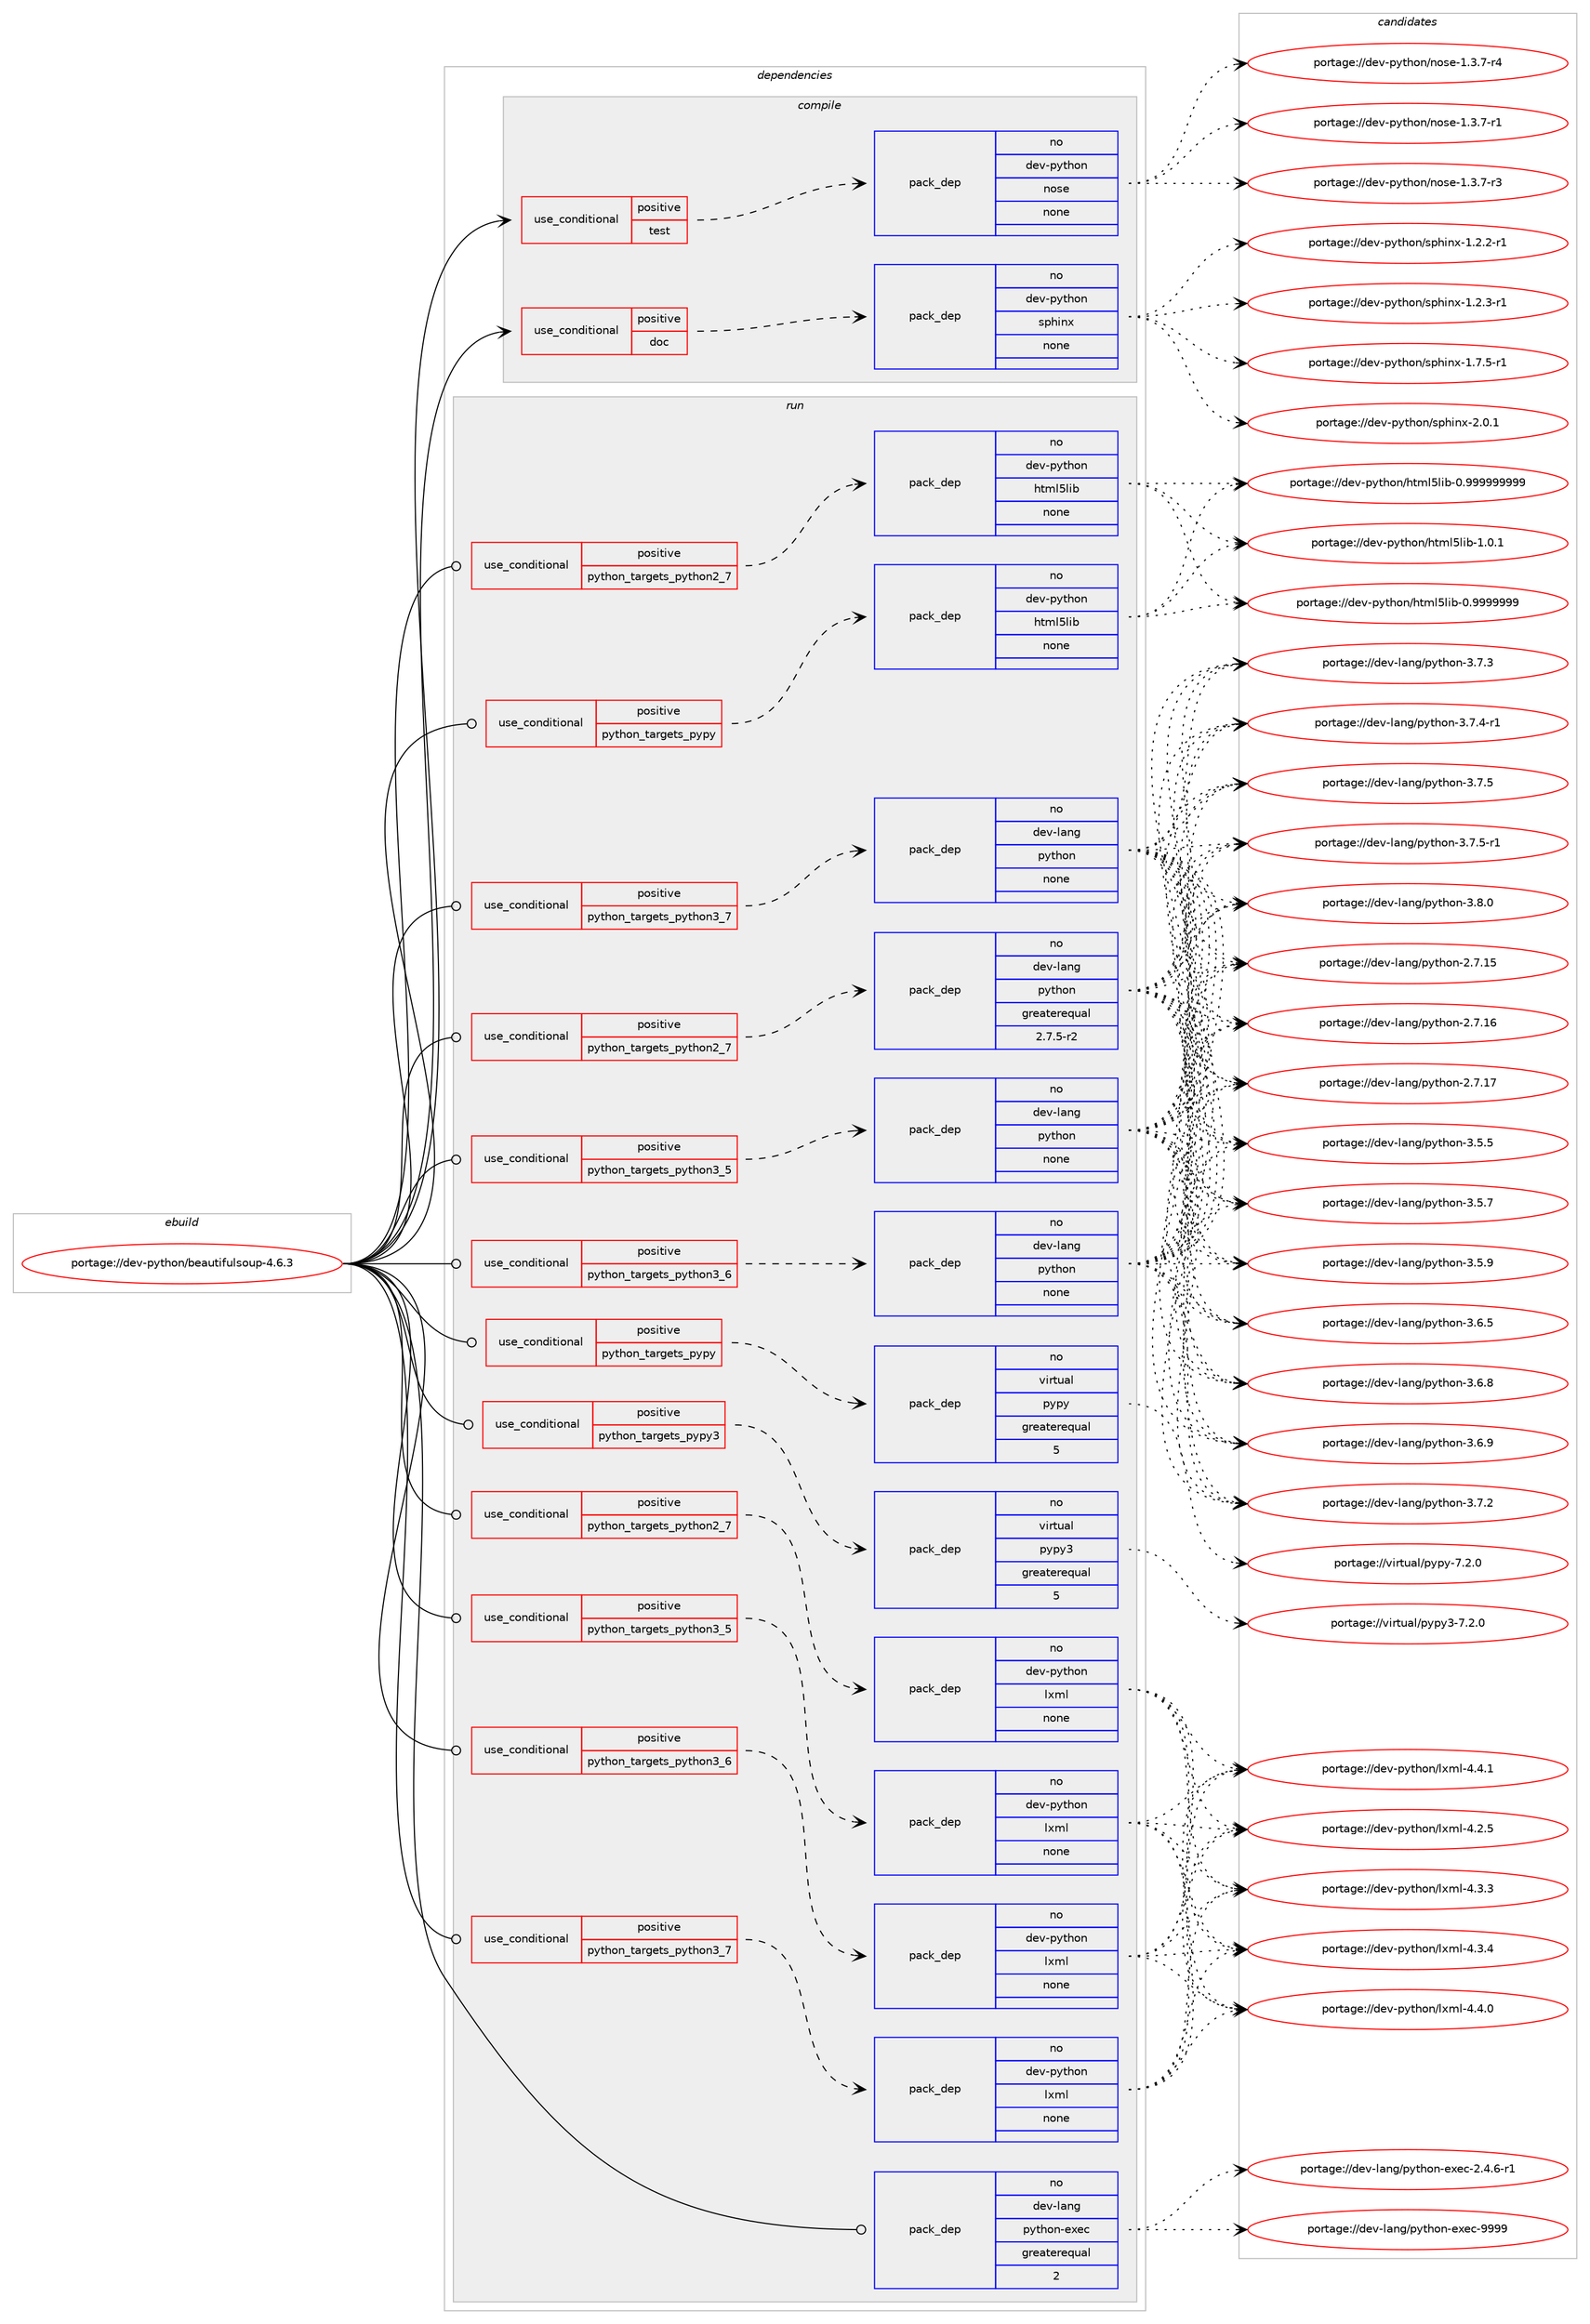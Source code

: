 digraph prolog {

# *************
# Graph options
# *************

newrank=true;
concentrate=true;
compound=true;
graph [rankdir=LR,fontname=Helvetica,fontsize=10,ranksep=1.5];#, ranksep=2.5, nodesep=0.2];
edge  [arrowhead=vee];
node  [fontname=Helvetica,fontsize=10];

# **********
# The ebuild
# **********

subgraph cluster_leftcol {
color=gray;
rank=same;
label=<<i>ebuild</i>>;
id [label="portage://dev-python/beautifulsoup-4.6.3", color=red, width=4, href="../dev-python/beautifulsoup-4.6.3.svg"];
}

# ****************
# The dependencies
# ****************

subgraph cluster_midcol {
color=gray;
label=<<i>dependencies</i>>;
subgraph cluster_compile {
fillcolor="#eeeeee";
style=filled;
label=<<i>compile</i>>;
subgraph cond26147 {
dependency131645 [label=<<TABLE BORDER="0" CELLBORDER="1" CELLSPACING="0" CELLPADDING="4"><TR><TD ROWSPAN="3" CELLPADDING="10">use_conditional</TD></TR><TR><TD>positive</TD></TR><TR><TD>doc</TD></TR></TABLE>>, shape=none, color=red];
subgraph pack102192 {
dependency131646 [label=<<TABLE BORDER="0" CELLBORDER="1" CELLSPACING="0" CELLPADDING="4" WIDTH="220"><TR><TD ROWSPAN="6" CELLPADDING="30">pack_dep</TD></TR><TR><TD WIDTH="110">no</TD></TR><TR><TD>dev-python</TD></TR><TR><TD>sphinx</TD></TR><TR><TD>none</TD></TR><TR><TD></TD></TR></TABLE>>, shape=none, color=blue];
}
dependency131645:e -> dependency131646:w [weight=20,style="dashed",arrowhead="vee"];
}
id:e -> dependency131645:w [weight=20,style="solid",arrowhead="vee"];
subgraph cond26148 {
dependency131647 [label=<<TABLE BORDER="0" CELLBORDER="1" CELLSPACING="0" CELLPADDING="4"><TR><TD ROWSPAN="3" CELLPADDING="10">use_conditional</TD></TR><TR><TD>positive</TD></TR><TR><TD>test</TD></TR></TABLE>>, shape=none, color=red];
subgraph pack102193 {
dependency131648 [label=<<TABLE BORDER="0" CELLBORDER="1" CELLSPACING="0" CELLPADDING="4" WIDTH="220"><TR><TD ROWSPAN="6" CELLPADDING="30">pack_dep</TD></TR><TR><TD WIDTH="110">no</TD></TR><TR><TD>dev-python</TD></TR><TR><TD>nose</TD></TR><TR><TD>none</TD></TR><TR><TD></TD></TR></TABLE>>, shape=none, color=blue];
}
dependency131647:e -> dependency131648:w [weight=20,style="dashed",arrowhead="vee"];
}
id:e -> dependency131647:w [weight=20,style="solid",arrowhead="vee"];
}
subgraph cluster_compileandrun {
fillcolor="#eeeeee";
style=filled;
label=<<i>compile and run</i>>;
}
subgraph cluster_run {
fillcolor="#eeeeee";
style=filled;
label=<<i>run</i>>;
subgraph cond26149 {
dependency131649 [label=<<TABLE BORDER="0" CELLBORDER="1" CELLSPACING="0" CELLPADDING="4"><TR><TD ROWSPAN="3" CELLPADDING="10">use_conditional</TD></TR><TR><TD>positive</TD></TR><TR><TD>python_targets_pypy</TD></TR></TABLE>>, shape=none, color=red];
subgraph pack102194 {
dependency131650 [label=<<TABLE BORDER="0" CELLBORDER="1" CELLSPACING="0" CELLPADDING="4" WIDTH="220"><TR><TD ROWSPAN="6" CELLPADDING="30">pack_dep</TD></TR><TR><TD WIDTH="110">no</TD></TR><TR><TD>dev-python</TD></TR><TR><TD>html5lib</TD></TR><TR><TD>none</TD></TR><TR><TD></TD></TR></TABLE>>, shape=none, color=blue];
}
dependency131649:e -> dependency131650:w [weight=20,style="dashed",arrowhead="vee"];
}
id:e -> dependency131649:w [weight=20,style="solid",arrowhead="odot"];
subgraph cond26150 {
dependency131651 [label=<<TABLE BORDER="0" CELLBORDER="1" CELLSPACING="0" CELLPADDING="4"><TR><TD ROWSPAN="3" CELLPADDING="10">use_conditional</TD></TR><TR><TD>positive</TD></TR><TR><TD>python_targets_pypy</TD></TR></TABLE>>, shape=none, color=red];
subgraph pack102195 {
dependency131652 [label=<<TABLE BORDER="0" CELLBORDER="1" CELLSPACING="0" CELLPADDING="4" WIDTH="220"><TR><TD ROWSPAN="6" CELLPADDING="30">pack_dep</TD></TR><TR><TD WIDTH="110">no</TD></TR><TR><TD>virtual</TD></TR><TR><TD>pypy</TD></TR><TR><TD>greaterequal</TD></TR><TR><TD>5</TD></TR></TABLE>>, shape=none, color=blue];
}
dependency131651:e -> dependency131652:w [weight=20,style="dashed",arrowhead="vee"];
}
id:e -> dependency131651:w [weight=20,style="solid",arrowhead="odot"];
subgraph cond26151 {
dependency131653 [label=<<TABLE BORDER="0" CELLBORDER="1" CELLSPACING="0" CELLPADDING="4"><TR><TD ROWSPAN="3" CELLPADDING="10">use_conditional</TD></TR><TR><TD>positive</TD></TR><TR><TD>python_targets_pypy3</TD></TR></TABLE>>, shape=none, color=red];
subgraph pack102196 {
dependency131654 [label=<<TABLE BORDER="0" CELLBORDER="1" CELLSPACING="0" CELLPADDING="4" WIDTH="220"><TR><TD ROWSPAN="6" CELLPADDING="30">pack_dep</TD></TR><TR><TD WIDTH="110">no</TD></TR><TR><TD>virtual</TD></TR><TR><TD>pypy3</TD></TR><TR><TD>greaterequal</TD></TR><TR><TD>5</TD></TR></TABLE>>, shape=none, color=blue];
}
dependency131653:e -> dependency131654:w [weight=20,style="dashed",arrowhead="vee"];
}
id:e -> dependency131653:w [weight=20,style="solid",arrowhead="odot"];
subgraph cond26152 {
dependency131655 [label=<<TABLE BORDER="0" CELLBORDER="1" CELLSPACING="0" CELLPADDING="4"><TR><TD ROWSPAN="3" CELLPADDING="10">use_conditional</TD></TR><TR><TD>positive</TD></TR><TR><TD>python_targets_python2_7</TD></TR></TABLE>>, shape=none, color=red];
subgraph pack102197 {
dependency131656 [label=<<TABLE BORDER="0" CELLBORDER="1" CELLSPACING="0" CELLPADDING="4" WIDTH="220"><TR><TD ROWSPAN="6" CELLPADDING="30">pack_dep</TD></TR><TR><TD WIDTH="110">no</TD></TR><TR><TD>dev-lang</TD></TR><TR><TD>python</TD></TR><TR><TD>greaterequal</TD></TR><TR><TD>2.7.5-r2</TD></TR></TABLE>>, shape=none, color=blue];
}
dependency131655:e -> dependency131656:w [weight=20,style="dashed",arrowhead="vee"];
}
id:e -> dependency131655:w [weight=20,style="solid",arrowhead="odot"];
subgraph cond26153 {
dependency131657 [label=<<TABLE BORDER="0" CELLBORDER="1" CELLSPACING="0" CELLPADDING="4"><TR><TD ROWSPAN="3" CELLPADDING="10">use_conditional</TD></TR><TR><TD>positive</TD></TR><TR><TD>python_targets_python2_7</TD></TR></TABLE>>, shape=none, color=red];
subgraph pack102198 {
dependency131658 [label=<<TABLE BORDER="0" CELLBORDER="1" CELLSPACING="0" CELLPADDING="4" WIDTH="220"><TR><TD ROWSPAN="6" CELLPADDING="30">pack_dep</TD></TR><TR><TD WIDTH="110">no</TD></TR><TR><TD>dev-python</TD></TR><TR><TD>html5lib</TD></TR><TR><TD>none</TD></TR><TR><TD></TD></TR></TABLE>>, shape=none, color=blue];
}
dependency131657:e -> dependency131658:w [weight=20,style="dashed",arrowhead="vee"];
}
id:e -> dependency131657:w [weight=20,style="solid",arrowhead="odot"];
subgraph cond26154 {
dependency131659 [label=<<TABLE BORDER="0" CELLBORDER="1" CELLSPACING="0" CELLPADDING="4"><TR><TD ROWSPAN="3" CELLPADDING="10">use_conditional</TD></TR><TR><TD>positive</TD></TR><TR><TD>python_targets_python2_7</TD></TR></TABLE>>, shape=none, color=red];
subgraph pack102199 {
dependency131660 [label=<<TABLE BORDER="0" CELLBORDER="1" CELLSPACING="0" CELLPADDING="4" WIDTH="220"><TR><TD ROWSPAN="6" CELLPADDING="30">pack_dep</TD></TR><TR><TD WIDTH="110">no</TD></TR><TR><TD>dev-python</TD></TR><TR><TD>lxml</TD></TR><TR><TD>none</TD></TR><TR><TD></TD></TR></TABLE>>, shape=none, color=blue];
}
dependency131659:e -> dependency131660:w [weight=20,style="dashed",arrowhead="vee"];
}
id:e -> dependency131659:w [weight=20,style="solid",arrowhead="odot"];
subgraph cond26155 {
dependency131661 [label=<<TABLE BORDER="0" CELLBORDER="1" CELLSPACING="0" CELLPADDING="4"><TR><TD ROWSPAN="3" CELLPADDING="10">use_conditional</TD></TR><TR><TD>positive</TD></TR><TR><TD>python_targets_python3_5</TD></TR></TABLE>>, shape=none, color=red];
subgraph pack102200 {
dependency131662 [label=<<TABLE BORDER="0" CELLBORDER="1" CELLSPACING="0" CELLPADDING="4" WIDTH="220"><TR><TD ROWSPAN="6" CELLPADDING="30">pack_dep</TD></TR><TR><TD WIDTH="110">no</TD></TR><TR><TD>dev-lang</TD></TR><TR><TD>python</TD></TR><TR><TD>none</TD></TR><TR><TD></TD></TR></TABLE>>, shape=none, color=blue];
}
dependency131661:e -> dependency131662:w [weight=20,style="dashed",arrowhead="vee"];
}
id:e -> dependency131661:w [weight=20,style="solid",arrowhead="odot"];
subgraph cond26156 {
dependency131663 [label=<<TABLE BORDER="0" CELLBORDER="1" CELLSPACING="0" CELLPADDING="4"><TR><TD ROWSPAN="3" CELLPADDING="10">use_conditional</TD></TR><TR><TD>positive</TD></TR><TR><TD>python_targets_python3_5</TD></TR></TABLE>>, shape=none, color=red];
subgraph pack102201 {
dependency131664 [label=<<TABLE BORDER="0" CELLBORDER="1" CELLSPACING="0" CELLPADDING="4" WIDTH="220"><TR><TD ROWSPAN="6" CELLPADDING="30">pack_dep</TD></TR><TR><TD WIDTH="110">no</TD></TR><TR><TD>dev-python</TD></TR><TR><TD>lxml</TD></TR><TR><TD>none</TD></TR><TR><TD></TD></TR></TABLE>>, shape=none, color=blue];
}
dependency131663:e -> dependency131664:w [weight=20,style="dashed",arrowhead="vee"];
}
id:e -> dependency131663:w [weight=20,style="solid",arrowhead="odot"];
subgraph cond26157 {
dependency131665 [label=<<TABLE BORDER="0" CELLBORDER="1" CELLSPACING="0" CELLPADDING="4"><TR><TD ROWSPAN="3" CELLPADDING="10">use_conditional</TD></TR><TR><TD>positive</TD></TR><TR><TD>python_targets_python3_6</TD></TR></TABLE>>, shape=none, color=red];
subgraph pack102202 {
dependency131666 [label=<<TABLE BORDER="0" CELLBORDER="1" CELLSPACING="0" CELLPADDING="4" WIDTH="220"><TR><TD ROWSPAN="6" CELLPADDING="30">pack_dep</TD></TR><TR><TD WIDTH="110">no</TD></TR><TR><TD>dev-lang</TD></TR><TR><TD>python</TD></TR><TR><TD>none</TD></TR><TR><TD></TD></TR></TABLE>>, shape=none, color=blue];
}
dependency131665:e -> dependency131666:w [weight=20,style="dashed",arrowhead="vee"];
}
id:e -> dependency131665:w [weight=20,style="solid",arrowhead="odot"];
subgraph cond26158 {
dependency131667 [label=<<TABLE BORDER="0" CELLBORDER="1" CELLSPACING="0" CELLPADDING="4"><TR><TD ROWSPAN="3" CELLPADDING="10">use_conditional</TD></TR><TR><TD>positive</TD></TR><TR><TD>python_targets_python3_6</TD></TR></TABLE>>, shape=none, color=red];
subgraph pack102203 {
dependency131668 [label=<<TABLE BORDER="0" CELLBORDER="1" CELLSPACING="0" CELLPADDING="4" WIDTH="220"><TR><TD ROWSPAN="6" CELLPADDING="30">pack_dep</TD></TR><TR><TD WIDTH="110">no</TD></TR><TR><TD>dev-python</TD></TR><TR><TD>lxml</TD></TR><TR><TD>none</TD></TR><TR><TD></TD></TR></TABLE>>, shape=none, color=blue];
}
dependency131667:e -> dependency131668:w [weight=20,style="dashed",arrowhead="vee"];
}
id:e -> dependency131667:w [weight=20,style="solid",arrowhead="odot"];
subgraph cond26159 {
dependency131669 [label=<<TABLE BORDER="0" CELLBORDER="1" CELLSPACING="0" CELLPADDING="4"><TR><TD ROWSPAN="3" CELLPADDING="10">use_conditional</TD></TR><TR><TD>positive</TD></TR><TR><TD>python_targets_python3_7</TD></TR></TABLE>>, shape=none, color=red];
subgraph pack102204 {
dependency131670 [label=<<TABLE BORDER="0" CELLBORDER="1" CELLSPACING="0" CELLPADDING="4" WIDTH="220"><TR><TD ROWSPAN="6" CELLPADDING="30">pack_dep</TD></TR><TR><TD WIDTH="110">no</TD></TR><TR><TD>dev-lang</TD></TR><TR><TD>python</TD></TR><TR><TD>none</TD></TR><TR><TD></TD></TR></TABLE>>, shape=none, color=blue];
}
dependency131669:e -> dependency131670:w [weight=20,style="dashed",arrowhead="vee"];
}
id:e -> dependency131669:w [weight=20,style="solid",arrowhead="odot"];
subgraph cond26160 {
dependency131671 [label=<<TABLE BORDER="0" CELLBORDER="1" CELLSPACING="0" CELLPADDING="4"><TR><TD ROWSPAN="3" CELLPADDING="10">use_conditional</TD></TR><TR><TD>positive</TD></TR><TR><TD>python_targets_python3_7</TD></TR></TABLE>>, shape=none, color=red];
subgraph pack102205 {
dependency131672 [label=<<TABLE BORDER="0" CELLBORDER="1" CELLSPACING="0" CELLPADDING="4" WIDTH="220"><TR><TD ROWSPAN="6" CELLPADDING="30">pack_dep</TD></TR><TR><TD WIDTH="110">no</TD></TR><TR><TD>dev-python</TD></TR><TR><TD>lxml</TD></TR><TR><TD>none</TD></TR><TR><TD></TD></TR></TABLE>>, shape=none, color=blue];
}
dependency131671:e -> dependency131672:w [weight=20,style="dashed",arrowhead="vee"];
}
id:e -> dependency131671:w [weight=20,style="solid",arrowhead="odot"];
subgraph pack102206 {
dependency131673 [label=<<TABLE BORDER="0" CELLBORDER="1" CELLSPACING="0" CELLPADDING="4" WIDTH="220"><TR><TD ROWSPAN="6" CELLPADDING="30">pack_dep</TD></TR><TR><TD WIDTH="110">no</TD></TR><TR><TD>dev-lang</TD></TR><TR><TD>python-exec</TD></TR><TR><TD>greaterequal</TD></TR><TR><TD>2</TD></TR></TABLE>>, shape=none, color=blue];
}
id:e -> dependency131673:w [weight=20,style="solid",arrowhead="odot"];
}
}

# **************
# The candidates
# **************

subgraph cluster_choices {
rank=same;
color=gray;
label=<<i>candidates</i>>;

subgraph choice102192 {
color=black;
nodesep=1;
choiceportage10010111845112121116104111110471151121041051101204549465046504511449 [label="portage://dev-python/sphinx-1.2.2-r1", color=red, width=4,href="../dev-python/sphinx-1.2.2-r1.svg"];
choiceportage10010111845112121116104111110471151121041051101204549465046514511449 [label="portage://dev-python/sphinx-1.2.3-r1", color=red, width=4,href="../dev-python/sphinx-1.2.3-r1.svg"];
choiceportage10010111845112121116104111110471151121041051101204549465546534511449 [label="portage://dev-python/sphinx-1.7.5-r1", color=red, width=4,href="../dev-python/sphinx-1.7.5-r1.svg"];
choiceportage1001011184511212111610411111047115112104105110120455046484649 [label="portage://dev-python/sphinx-2.0.1", color=red, width=4,href="../dev-python/sphinx-2.0.1.svg"];
dependency131646:e -> choiceportage10010111845112121116104111110471151121041051101204549465046504511449:w [style=dotted,weight="100"];
dependency131646:e -> choiceportage10010111845112121116104111110471151121041051101204549465046514511449:w [style=dotted,weight="100"];
dependency131646:e -> choiceportage10010111845112121116104111110471151121041051101204549465546534511449:w [style=dotted,weight="100"];
dependency131646:e -> choiceportage1001011184511212111610411111047115112104105110120455046484649:w [style=dotted,weight="100"];
}
subgraph choice102193 {
color=black;
nodesep=1;
choiceportage10010111845112121116104111110471101111151014549465146554511449 [label="portage://dev-python/nose-1.3.7-r1", color=red, width=4,href="../dev-python/nose-1.3.7-r1.svg"];
choiceportage10010111845112121116104111110471101111151014549465146554511451 [label="portage://dev-python/nose-1.3.7-r3", color=red, width=4,href="../dev-python/nose-1.3.7-r3.svg"];
choiceportage10010111845112121116104111110471101111151014549465146554511452 [label="portage://dev-python/nose-1.3.7-r4", color=red, width=4,href="../dev-python/nose-1.3.7-r4.svg"];
dependency131648:e -> choiceportage10010111845112121116104111110471101111151014549465146554511449:w [style=dotted,weight="100"];
dependency131648:e -> choiceportage10010111845112121116104111110471101111151014549465146554511451:w [style=dotted,weight="100"];
dependency131648:e -> choiceportage10010111845112121116104111110471101111151014549465146554511452:w [style=dotted,weight="100"];
}
subgraph choice102194 {
color=black;
nodesep=1;
choiceportage1001011184511212111610411111047104116109108531081059845484657575757575757 [label="portage://dev-python/html5lib-0.9999999", color=red, width=4,href="../dev-python/html5lib-0.9999999.svg"];
choiceportage10010111845112121116104111110471041161091085310810598454846575757575757575757 [label="portage://dev-python/html5lib-0.999999999", color=red, width=4,href="../dev-python/html5lib-0.999999999.svg"];
choiceportage10010111845112121116104111110471041161091085310810598454946484649 [label="portage://dev-python/html5lib-1.0.1", color=red, width=4,href="../dev-python/html5lib-1.0.1.svg"];
dependency131650:e -> choiceportage1001011184511212111610411111047104116109108531081059845484657575757575757:w [style=dotted,weight="100"];
dependency131650:e -> choiceportage10010111845112121116104111110471041161091085310810598454846575757575757575757:w [style=dotted,weight="100"];
dependency131650:e -> choiceportage10010111845112121116104111110471041161091085310810598454946484649:w [style=dotted,weight="100"];
}
subgraph choice102195 {
color=black;
nodesep=1;
choiceportage1181051141161179710847112121112121455546504648 [label="portage://virtual/pypy-7.2.0", color=red, width=4,href="../virtual/pypy-7.2.0.svg"];
dependency131652:e -> choiceportage1181051141161179710847112121112121455546504648:w [style=dotted,weight="100"];
}
subgraph choice102196 {
color=black;
nodesep=1;
choiceportage118105114116117971084711212111212151455546504648 [label="portage://virtual/pypy3-7.2.0", color=red, width=4,href="../virtual/pypy3-7.2.0.svg"];
dependency131654:e -> choiceportage118105114116117971084711212111212151455546504648:w [style=dotted,weight="100"];
}
subgraph choice102197 {
color=black;
nodesep=1;
choiceportage10010111845108971101034711212111610411111045504655464953 [label="portage://dev-lang/python-2.7.15", color=red, width=4,href="../dev-lang/python-2.7.15.svg"];
choiceportage10010111845108971101034711212111610411111045504655464954 [label="portage://dev-lang/python-2.7.16", color=red, width=4,href="../dev-lang/python-2.7.16.svg"];
choiceportage10010111845108971101034711212111610411111045504655464955 [label="portage://dev-lang/python-2.7.17", color=red, width=4,href="../dev-lang/python-2.7.17.svg"];
choiceportage100101118451089711010347112121116104111110455146534653 [label="portage://dev-lang/python-3.5.5", color=red, width=4,href="../dev-lang/python-3.5.5.svg"];
choiceportage100101118451089711010347112121116104111110455146534655 [label="portage://dev-lang/python-3.5.7", color=red, width=4,href="../dev-lang/python-3.5.7.svg"];
choiceportage100101118451089711010347112121116104111110455146534657 [label="portage://dev-lang/python-3.5.9", color=red, width=4,href="../dev-lang/python-3.5.9.svg"];
choiceportage100101118451089711010347112121116104111110455146544653 [label="portage://dev-lang/python-3.6.5", color=red, width=4,href="../dev-lang/python-3.6.5.svg"];
choiceportage100101118451089711010347112121116104111110455146544656 [label="portage://dev-lang/python-3.6.8", color=red, width=4,href="../dev-lang/python-3.6.8.svg"];
choiceportage100101118451089711010347112121116104111110455146544657 [label="portage://dev-lang/python-3.6.9", color=red, width=4,href="../dev-lang/python-3.6.9.svg"];
choiceportage100101118451089711010347112121116104111110455146554650 [label="portage://dev-lang/python-3.7.2", color=red, width=4,href="../dev-lang/python-3.7.2.svg"];
choiceportage100101118451089711010347112121116104111110455146554651 [label="portage://dev-lang/python-3.7.3", color=red, width=4,href="../dev-lang/python-3.7.3.svg"];
choiceportage1001011184510897110103471121211161041111104551465546524511449 [label="portage://dev-lang/python-3.7.4-r1", color=red, width=4,href="../dev-lang/python-3.7.4-r1.svg"];
choiceportage100101118451089711010347112121116104111110455146554653 [label="portage://dev-lang/python-3.7.5", color=red, width=4,href="../dev-lang/python-3.7.5.svg"];
choiceportage1001011184510897110103471121211161041111104551465546534511449 [label="portage://dev-lang/python-3.7.5-r1", color=red, width=4,href="../dev-lang/python-3.7.5-r1.svg"];
choiceportage100101118451089711010347112121116104111110455146564648 [label="portage://dev-lang/python-3.8.0", color=red, width=4,href="../dev-lang/python-3.8.0.svg"];
dependency131656:e -> choiceportage10010111845108971101034711212111610411111045504655464953:w [style=dotted,weight="100"];
dependency131656:e -> choiceportage10010111845108971101034711212111610411111045504655464954:w [style=dotted,weight="100"];
dependency131656:e -> choiceportage10010111845108971101034711212111610411111045504655464955:w [style=dotted,weight="100"];
dependency131656:e -> choiceportage100101118451089711010347112121116104111110455146534653:w [style=dotted,weight="100"];
dependency131656:e -> choiceportage100101118451089711010347112121116104111110455146534655:w [style=dotted,weight="100"];
dependency131656:e -> choiceportage100101118451089711010347112121116104111110455146534657:w [style=dotted,weight="100"];
dependency131656:e -> choiceportage100101118451089711010347112121116104111110455146544653:w [style=dotted,weight="100"];
dependency131656:e -> choiceportage100101118451089711010347112121116104111110455146544656:w [style=dotted,weight="100"];
dependency131656:e -> choiceportage100101118451089711010347112121116104111110455146544657:w [style=dotted,weight="100"];
dependency131656:e -> choiceportage100101118451089711010347112121116104111110455146554650:w [style=dotted,weight="100"];
dependency131656:e -> choiceportage100101118451089711010347112121116104111110455146554651:w [style=dotted,weight="100"];
dependency131656:e -> choiceportage1001011184510897110103471121211161041111104551465546524511449:w [style=dotted,weight="100"];
dependency131656:e -> choiceportage100101118451089711010347112121116104111110455146554653:w [style=dotted,weight="100"];
dependency131656:e -> choiceportage1001011184510897110103471121211161041111104551465546534511449:w [style=dotted,weight="100"];
dependency131656:e -> choiceportage100101118451089711010347112121116104111110455146564648:w [style=dotted,weight="100"];
}
subgraph choice102198 {
color=black;
nodesep=1;
choiceportage1001011184511212111610411111047104116109108531081059845484657575757575757 [label="portage://dev-python/html5lib-0.9999999", color=red, width=4,href="../dev-python/html5lib-0.9999999.svg"];
choiceportage10010111845112121116104111110471041161091085310810598454846575757575757575757 [label="portage://dev-python/html5lib-0.999999999", color=red, width=4,href="../dev-python/html5lib-0.999999999.svg"];
choiceportage10010111845112121116104111110471041161091085310810598454946484649 [label="portage://dev-python/html5lib-1.0.1", color=red, width=4,href="../dev-python/html5lib-1.0.1.svg"];
dependency131658:e -> choiceportage1001011184511212111610411111047104116109108531081059845484657575757575757:w [style=dotted,weight="100"];
dependency131658:e -> choiceportage10010111845112121116104111110471041161091085310810598454846575757575757575757:w [style=dotted,weight="100"];
dependency131658:e -> choiceportage10010111845112121116104111110471041161091085310810598454946484649:w [style=dotted,weight="100"];
}
subgraph choice102199 {
color=black;
nodesep=1;
choiceportage1001011184511212111610411111047108120109108455246504653 [label="portage://dev-python/lxml-4.2.5", color=red, width=4,href="../dev-python/lxml-4.2.5.svg"];
choiceportage1001011184511212111610411111047108120109108455246514651 [label="portage://dev-python/lxml-4.3.3", color=red, width=4,href="../dev-python/lxml-4.3.3.svg"];
choiceportage1001011184511212111610411111047108120109108455246514652 [label="portage://dev-python/lxml-4.3.4", color=red, width=4,href="../dev-python/lxml-4.3.4.svg"];
choiceportage1001011184511212111610411111047108120109108455246524648 [label="portage://dev-python/lxml-4.4.0", color=red, width=4,href="../dev-python/lxml-4.4.0.svg"];
choiceportage1001011184511212111610411111047108120109108455246524649 [label="portage://dev-python/lxml-4.4.1", color=red, width=4,href="../dev-python/lxml-4.4.1.svg"];
dependency131660:e -> choiceportage1001011184511212111610411111047108120109108455246504653:w [style=dotted,weight="100"];
dependency131660:e -> choiceportage1001011184511212111610411111047108120109108455246514651:w [style=dotted,weight="100"];
dependency131660:e -> choiceportage1001011184511212111610411111047108120109108455246514652:w [style=dotted,weight="100"];
dependency131660:e -> choiceportage1001011184511212111610411111047108120109108455246524648:w [style=dotted,weight="100"];
dependency131660:e -> choiceportage1001011184511212111610411111047108120109108455246524649:w [style=dotted,weight="100"];
}
subgraph choice102200 {
color=black;
nodesep=1;
choiceportage10010111845108971101034711212111610411111045504655464953 [label="portage://dev-lang/python-2.7.15", color=red, width=4,href="../dev-lang/python-2.7.15.svg"];
choiceportage10010111845108971101034711212111610411111045504655464954 [label="portage://dev-lang/python-2.7.16", color=red, width=4,href="../dev-lang/python-2.7.16.svg"];
choiceportage10010111845108971101034711212111610411111045504655464955 [label="portage://dev-lang/python-2.7.17", color=red, width=4,href="../dev-lang/python-2.7.17.svg"];
choiceportage100101118451089711010347112121116104111110455146534653 [label="portage://dev-lang/python-3.5.5", color=red, width=4,href="../dev-lang/python-3.5.5.svg"];
choiceportage100101118451089711010347112121116104111110455146534655 [label="portage://dev-lang/python-3.5.7", color=red, width=4,href="../dev-lang/python-3.5.7.svg"];
choiceportage100101118451089711010347112121116104111110455146534657 [label="portage://dev-lang/python-3.5.9", color=red, width=4,href="../dev-lang/python-3.5.9.svg"];
choiceportage100101118451089711010347112121116104111110455146544653 [label="portage://dev-lang/python-3.6.5", color=red, width=4,href="../dev-lang/python-3.6.5.svg"];
choiceportage100101118451089711010347112121116104111110455146544656 [label="portage://dev-lang/python-3.6.8", color=red, width=4,href="../dev-lang/python-3.6.8.svg"];
choiceportage100101118451089711010347112121116104111110455146544657 [label="portage://dev-lang/python-3.6.9", color=red, width=4,href="../dev-lang/python-3.6.9.svg"];
choiceportage100101118451089711010347112121116104111110455146554650 [label="portage://dev-lang/python-3.7.2", color=red, width=4,href="../dev-lang/python-3.7.2.svg"];
choiceportage100101118451089711010347112121116104111110455146554651 [label="portage://dev-lang/python-3.7.3", color=red, width=4,href="../dev-lang/python-3.7.3.svg"];
choiceportage1001011184510897110103471121211161041111104551465546524511449 [label="portage://dev-lang/python-3.7.4-r1", color=red, width=4,href="../dev-lang/python-3.7.4-r1.svg"];
choiceportage100101118451089711010347112121116104111110455146554653 [label="portage://dev-lang/python-3.7.5", color=red, width=4,href="../dev-lang/python-3.7.5.svg"];
choiceportage1001011184510897110103471121211161041111104551465546534511449 [label="portage://dev-lang/python-3.7.5-r1", color=red, width=4,href="../dev-lang/python-3.7.5-r1.svg"];
choiceportage100101118451089711010347112121116104111110455146564648 [label="portage://dev-lang/python-3.8.0", color=red, width=4,href="../dev-lang/python-3.8.0.svg"];
dependency131662:e -> choiceportage10010111845108971101034711212111610411111045504655464953:w [style=dotted,weight="100"];
dependency131662:e -> choiceportage10010111845108971101034711212111610411111045504655464954:w [style=dotted,weight="100"];
dependency131662:e -> choiceportage10010111845108971101034711212111610411111045504655464955:w [style=dotted,weight="100"];
dependency131662:e -> choiceportage100101118451089711010347112121116104111110455146534653:w [style=dotted,weight="100"];
dependency131662:e -> choiceportage100101118451089711010347112121116104111110455146534655:w [style=dotted,weight="100"];
dependency131662:e -> choiceportage100101118451089711010347112121116104111110455146534657:w [style=dotted,weight="100"];
dependency131662:e -> choiceportage100101118451089711010347112121116104111110455146544653:w [style=dotted,weight="100"];
dependency131662:e -> choiceportage100101118451089711010347112121116104111110455146544656:w [style=dotted,weight="100"];
dependency131662:e -> choiceportage100101118451089711010347112121116104111110455146544657:w [style=dotted,weight="100"];
dependency131662:e -> choiceportage100101118451089711010347112121116104111110455146554650:w [style=dotted,weight="100"];
dependency131662:e -> choiceportage100101118451089711010347112121116104111110455146554651:w [style=dotted,weight="100"];
dependency131662:e -> choiceportage1001011184510897110103471121211161041111104551465546524511449:w [style=dotted,weight="100"];
dependency131662:e -> choiceportage100101118451089711010347112121116104111110455146554653:w [style=dotted,weight="100"];
dependency131662:e -> choiceportage1001011184510897110103471121211161041111104551465546534511449:w [style=dotted,weight="100"];
dependency131662:e -> choiceportage100101118451089711010347112121116104111110455146564648:w [style=dotted,weight="100"];
}
subgraph choice102201 {
color=black;
nodesep=1;
choiceportage1001011184511212111610411111047108120109108455246504653 [label="portage://dev-python/lxml-4.2.5", color=red, width=4,href="../dev-python/lxml-4.2.5.svg"];
choiceportage1001011184511212111610411111047108120109108455246514651 [label="portage://dev-python/lxml-4.3.3", color=red, width=4,href="../dev-python/lxml-4.3.3.svg"];
choiceportage1001011184511212111610411111047108120109108455246514652 [label="portage://dev-python/lxml-4.3.4", color=red, width=4,href="../dev-python/lxml-4.3.4.svg"];
choiceportage1001011184511212111610411111047108120109108455246524648 [label="portage://dev-python/lxml-4.4.0", color=red, width=4,href="../dev-python/lxml-4.4.0.svg"];
choiceportage1001011184511212111610411111047108120109108455246524649 [label="portage://dev-python/lxml-4.4.1", color=red, width=4,href="../dev-python/lxml-4.4.1.svg"];
dependency131664:e -> choiceportage1001011184511212111610411111047108120109108455246504653:w [style=dotted,weight="100"];
dependency131664:e -> choiceportage1001011184511212111610411111047108120109108455246514651:w [style=dotted,weight="100"];
dependency131664:e -> choiceportage1001011184511212111610411111047108120109108455246514652:w [style=dotted,weight="100"];
dependency131664:e -> choiceportage1001011184511212111610411111047108120109108455246524648:w [style=dotted,weight="100"];
dependency131664:e -> choiceportage1001011184511212111610411111047108120109108455246524649:w [style=dotted,weight="100"];
}
subgraph choice102202 {
color=black;
nodesep=1;
choiceportage10010111845108971101034711212111610411111045504655464953 [label="portage://dev-lang/python-2.7.15", color=red, width=4,href="../dev-lang/python-2.7.15.svg"];
choiceportage10010111845108971101034711212111610411111045504655464954 [label="portage://dev-lang/python-2.7.16", color=red, width=4,href="../dev-lang/python-2.7.16.svg"];
choiceportage10010111845108971101034711212111610411111045504655464955 [label="portage://dev-lang/python-2.7.17", color=red, width=4,href="../dev-lang/python-2.7.17.svg"];
choiceportage100101118451089711010347112121116104111110455146534653 [label="portage://dev-lang/python-3.5.5", color=red, width=4,href="../dev-lang/python-3.5.5.svg"];
choiceportage100101118451089711010347112121116104111110455146534655 [label="portage://dev-lang/python-3.5.7", color=red, width=4,href="../dev-lang/python-3.5.7.svg"];
choiceportage100101118451089711010347112121116104111110455146534657 [label="portage://dev-lang/python-3.5.9", color=red, width=4,href="../dev-lang/python-3.5.9.svg"];
choiceportage100101118451089711010347112121116104111110455146544653 [label="portage://dev-lang/python-3.6.5", color=red, width=4,href="../dev-lang/python-3.6.5.svg"];
choiceportage100101118451089711010347112121116104111110455146544656 [label="portage://dev-lang/python-3.6.8", color=red, width=4,href="../dev-lang/python-3.6.8.svg"];
choiceportage100101118451089711010347112121116104111110455146544657 [label="portage://dev-lang/python-3.6.9", color=red, width=4,href="../dev-lang/python-3.6.9.svg"];
choiceportage100101118451089711010347112121116104111110455146554650 [label="portage://dev-lang/python-3.7.2", color=red, width=4,href="../dev-lang/python-3.7.2.svg"];
choiceportage100101118451089711010347112121116104111110455146554651 [label="portage://dev-lang/python-3.7.3", color=red, width=4,href="../dev-lang/python-3.7.3.svg"];
choiceportage1001011184510897110103471121211161041111104551465546524511449 [label="portage://dev-lang/python-3.7.4-r1", color=red, width=4,href="../dev-lang/python-3.7.4-r1.svg"];
choiceportage100101118451089711010347112121116104111110455146554653 [label="portage://dev-lang/python-3.7.5", color=red, width=4,href="../dev-lang/python-3.7.5.svg"];
choiceportage1001011184510897110103471121211161041111104551465546534511449 [label="portage://dev-lang/python-3.7.5-r1", color=red, width=4,href="../dev-lang/python-3.7.5-r1.svg"];
choiceportage100101118451089711010347112121116104111110455146564648 [label="portage://dev-lang/python-3.8.0", color=red, width=4,href="../dev-lang/python-3.8.0.svg"];
dependency131666:e -> choiceportage10010111845108971101034711212111610411111045504655464953:w [style=dotted,weight="100"];
dependency131666:e -> choiceportage10010111845108971101034711212111610411111045504655464954:w [style=dotted,weight="100"];
dependency131666:e -> choiceportage10010111845108971101034711212111610411111045504655464955:w [style=dotted,weight="100"];
dependency131666:e -> choiceportage100101118451089711010347112121116104111110455146534653:w [style=dotted,weight="100"];
dependency131666:e -> choiceportage100101118451089711010347112121116104111110455146534655:w [style=dotted,weight="100"];
dependency131666:e -> choiceportage100101118451089711010347112121116104111110455146534657:w [style=dotted,weight="100"];
dependency131666:e -> choiceportage100101118451089711010347112121116104111110455146544653:w [style=dotted,weight="100"];
dependency131666:e -> choiceportage100101118451089711010347112121116104111110455146544656:w [style=dotted,weight="100"];
dependency131666:e -> choiceportage100101118451089711010347112121116104111110455146544657:w [style=dotted,weight="100"];
dependency131666:e -> choiceportage100101118451089711010347112121116104111110455146554650:w [style=dotted,weight="100"];
dependency131666:e -> choiceportage100101118451089711010347112121116104111110455146554651:w [style=dotted,weight="100"];
dependency131666:e -> choiceportage1001011184510897110103471121211161041111104551465546524511449:w [style=dotted,weight="100"];
dependency131666:e -> choiceportage100101118451089711010347112121116104111110455146554653:w [style=dotted,weight="100"];
dependency131666:e -> choiceportage1001011184510897110103471121211161041111104551465546534511449:w [style=dotted,weight="100"];
dependency131666:e -> choiceportage100101118451089711010347112121116104111110455146564648:w [style=dotted,weight="100"];
}
subgraph choice102203 {
color=black;
nodesep=1;
choiceportage1001011184511212111610411111047108120109108455246504653 [label="portage://dev-python/lxml-4.2.5", color=red, width=4,href="../dev-python/lxml-4.2.5.svg"];
choiceportage1001011184511212111610411111047108120109108455246514651 [label="portage://dev-python/lxml-4.3.3", color=red, width=4,href="../dev-python/lxml-4.3.3.svg"];
choiceportage1001011184511212111610411111047108120109108455246514652 [label="portage://dev-python/lxml-4.3.4", color=red, width=4,href="../dev-python/lxml-4.3.4.svg"];
choiceportage1001011184511212111610411111047108120109108455246524648 [label="portage://dev-python/lxml-4.4.0", color=red, width=4,href="../dev-python/lxml-4.4.0.svg"];
choiceportage1001011184511212111610411111047108120109108455246524649 [label="portage://dev-python/lxml-4.4.1", color=red, width=4,href="../dev-python/lxml-4.4.1.svg"];
dependency131668:e -> choiceportage1001011184511212111610411111047108120109108455246504653:w [style=dotted,weight="100"];
dependency131668:e -> choiceportage1001011184511212111610411111047108120109108455246514651:w [style=dotted,weight="100"];
dependency131668:e -> choiceportage1001011184511212111610411111047108120109108455246514652:w [style=dotted,weight="100"];
dependency131668:e -> choiceportage1001011184511212111610411111047108120109108455246524648:w [style=dotted,weight="100"];
dependency131668:e -> choiceportage1001011184511212111610411111047108120109108455246524649:w [style=dotted,weight="100"];
}
subgraph choice102204 {
color=black;
nodesep=1;
choiceportage10010111845108971101034711212111610411111045504655464953 [label="portage://dev-lang/python-2.7.15", color=red, width=4,href="../dev-lang/python-2.7.15.svg"];
choiceportage10010111845108971101034711212111610411111045504655464954 [label="portage://dev-lang/python-2.7.16", color=red, width=4,href="../dev-lang/python-2.7.16.svg"];
choiceportage10010111845108971101034711212111610411111045504655464955 [label="portage://dev-lang/python-2.7.17", color=red, width=4,href="../dev-lang/python-2.7.17.svg"];
choiceportage100101118451089711010347112121116104111110455146534653 [label="portage://dev-lang/python-3.5.5", color=red, width=4,href="../dev-lang/python-3.5.5.svg"];
choiceportage100101118451089711010347112121116104111110455146534655 [label="portage://dev-lang/python-3.5.7", color=red, width=4,href="../dev-lang/python-3.5.7.svg"];
choiceportage100101118451089711010347112121116104111110455146534657 [label="portage://dev-lang/python-3.5.9", color=red, width=4,href="../dev-lang/python-3.5.9.svg"];
choiceportage100101118451089711010347112121116104111110455146544653 [label="portage://dev-lang/python-3.6.5", color=red, width=4,href="../dev-lang/python-3.6.5.svg"];
choiceportage100101118451089711010347112121116104111110455146544656 [label="portage://dev-lang/python-3.6.8", color=red, width=4,href="../dev-lang/python-3.6.8.svg"];
choiceportage100101118451089711010347112121116104111110455146544657 [label="portage://dev-lang/python-3.6.9", color=red, width=4,href="../dev-lang/python-3.6.9.svg"];
choiceportage100101118451089711010347112121116104111110455146554650 [label="portage://dev-lang/python-3.7.2", color=red, width=4,href="../dev-lang/python-3.7.2.svg"];
choiceportage100101118451089711010347112121116104111110455146554651 [label="portage://dev-lang/python-3.7.3", color=red, width=4,href="../dev-lang/python-3.7.3.svg"];
choiceportage1001011184510897110103471121211161041111104551465546524511449 [label="portage://dev-lang/python-3.7.4-r1", color=red, width=4,href="../dev-lang/python-3.7.4-r1.svg"];
choiceportage100101118451089711010347112121116104111110455146554653 [label="portage://dev-lang/python-3.7.5", color=red, width=4,href="../dev-lang/python-3.7.5.svg"];
choiceportage1001011184510897110103471121211161041111104551465546534511449 [label="portage://dev-lang/python-3.7.5-r1", color=red, width=4,href="../dev-lang/python-3.7.5-r1.svg"];
choiceportage100101118451089711010347112121116104111110455146564648 [label="portage://dev-lang/python-3.8.0", color=red, width=4,href="../dev-lang/python-3.8.0.svg"];
dependency131670:e -> choiceportage10010111845108971101034711212111610411111045504655464953:w [style=dotted,weight="100"];
dependency131670:e -> choiceportage10010111845108971101034711212111610411111045504655464954:w [style=dotted,weight="100"];
dependency131670:e -> choiceportage10010111845108971101034711212111610411111045504655464955:w [style=dotted,weight="100"];
dependency131670:e -> choiceportage100101118451089711010347112121116104111110455146534653:w [style=dotted,weight="100"];
dependency131670:e -> choiceportage100101118451089711010347112121116104111110455146534655:w [style=dotted,weight="100"];
dependency131670:e -> choiceportage100101118451089711010347112121116104111110455146534657:w [style=dotted,weight="100"];
dependency131670:e -> choiceportage100101118451089711010347112121116104111110455146544653:w [style=dotted,weight="100"];
dependency131670:e -> choiceportage100101118451089711010347112121116104111110455146544656:w [style=dotted,weight="100"];
dependency131670:e -> choiceportage100101118451089711010347112121116104111110455146544657:w [style=dotted,weight="100"];
dependency131670:e -> choiceportage100101118451089711010347112121116104111110455146554650:w [style=dotted,weight="100"];
dependency131670:e -> choiceportage100101118451089711010347112121116104111110455146554651:w [style=dotted,weight="100"];
dependency131670:e -> choiceportage1001011184510897110103471121211161041111104551465546524511449:w [style=dotted,weight="100"];
dependency131670:e -> choiceportage100101118451089711010347112121116104111110455146554653:w [style=dotted,weight="100"];
dependency131670:e -> choiceportage1001011184510897110103471121211161041111104551465546534511449:w [style=dotted,weight="100"];
dependency131670:e -> choiceportage100101118451089711010347112121116104111110455146564648:w [style=dotted,weight="100"];
}
subgraph choice102205 {
color=black;
nodesep=1;
choiceportage1001011184511212111610411111047108120109108455246504653 [label="portage://dev-python/lxml-4.2.5", color=red, width=4,href="../dev-python/lxml-4.2.5.svg"];
choiceportage1001011184511212111610411111047108120109108455246514651 [label="portage://dev-python/lxml-4.3.3", color=red, width=4,href="../dev-python/lxml-4.3.3.svg"];
choiceportage1001011184511212111610411111047108120109108455246514652 [label="portage://dev-python/lxml-4.3.4", color=red, width=4,href="../dev-python/lxml-4.3.4.svg"];
choiceportage1001011184511212111610411111047108120109108455246524648 [label="portage://dev-python/lxml-4.4.0", color=red, width=4,href="../dev-python/lxml-4.4.0.svg"];
choiceportage1001011184511212111610411111047108120109108455246524649 [label="portage://dev-python/lxml-4.4.1", color=red, width=4,href="../dev-python/lxml-4.4.1.svg"];
dependency131672:e -> choiceportage1001011184511212111610411111047108120109108455246504653:w [style=dotted,weight="100"];
dependency131672:e -> choiceportage1001011184511212111610411111047108120109108455246514651:w [style=dotted,weight="100"];
dependency131672:e -> choiceportage1001011184511212111610411111047108120109108455246514652:w [style=dotted,weight="100"];
dependency131672:e -> choiceportage1001011184511212111610411111047108120109108455246524648:w [style=dotted,weight="100"];
dependency131672:e -> choiceportage1001011184511212111610411111047108120109108455246524649:w [style=dotted,weight="100"];
}
subgraph choice102206 {
color=black;
nodesep=1;
choiceportage10010111845108971101034711212111610411111045101120101994550465246544511449 [label="portage://dev-lang/python-exec-2.4.6-r1", color=red, width=4,href="../dev-lang/python-exec-2.4.6-r1.svg"];
choiceportage10010111845108971101034711212111610411111045101120101994557575757 [label="portage://dev-lang/python-exec-9999", color=red, width=4,href="../dev-lang/python-exec-9999.svg"];
dependency131673:e -> choiceportage10010111845108971101034711212111610411111045101120101994550465246544511449:w [style=dotted,weight="100"];
dependency131673:e -> choiceportage10010111845108971101034711212111610411111045101120101994557575757:w [style=dotted,weight="100"];
}
}

}
